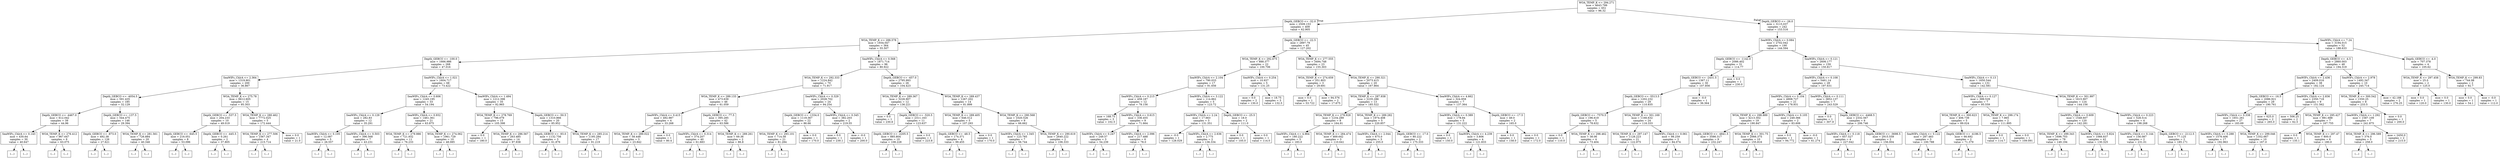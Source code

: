 digraph Tree {
node [shape=box] ;
0 [label="WOA_TEMP_K <= 294.271\nmse = 4643.799\nsamples = 651\nvalue = 96.32"] ;
1 [label="Depth_GEBCO <= -32.0\nmse = 2509.153\nsamples = 409\nvalue = 62.905"] ;
0 -> 1 [labeldistance=2.5, labelangle=45, headlabel="True"] ;
2 [label="WOA_TEMP_K <= 288.578\nmse = 1934.047\nsamples = 364\nvalue = 55.507"] ;
1 -> 2 ;
3 [label="Depth_GEBCO <= -100.0\nmse = 1666.986\nsamples = 268\nvalue = 47.016"] ;
2 -> 3 ;
4 [label="SeaWIFs_ChlrA <= 2.364\nmse = 1319.901\nsamples = 200\nvalue = 36.867"] ;
3 -> 4 ;
5 [label="Depth_GEBCO <= -4054.5\nmse = 591.435\nsamples = 185\nvalue = 32.129"] ;
4 -> 5 ;
6 [label="Depth_GEBCO <= -4467.0\nmse = 612.042\nsamples = 39\nvalue = 44.96"] ;
5 -> 6 ;
7 [label="SeaWIFs_ChlrA <= 0.143\nmse = 430.64\nsamples = 30\nvalue = 40.647"] ;
6 -> 7 ;
8 [label="(...)"] ;
7 -> 8 ;
17 [label="(...)"] ;
7 -> 17 ;
64 [label="WOA_TEMP_K <= 276.412\nmse = 967.647\nsamples = 9\nvalue = 63.075"] ;
6 -> 64 ;
65 [label="(...)"] ;
64 -> 65 ;
72 [label="(...)"] ;
64 -> 72 ;
81 [label="Depth_GEBCO <= -137.5\nmse = 544.475\nsamples = 146\nvalue = 29.394"] ;
5 -> 81 ;
82 [label="Depth_GEBCO <= -873.0\nmse = 492.38\nsamples = 126\nvalue = 27.621"] ;
81 -> 82 ;
83 [label="(...)"] ;
82 -> 83 ;
204 [label="(...)"] ;
82 -> 204 ;
273 [label="WOA_TEMP_K <= 281.561\nmse = 726.884\nsamples = 20\nvalue = 40.346"] ;
81 -> 273 ;
274 [label="(...)"] ;
273 -> 274 ;
285 [label="(...)"] ;
273 -> 285 ;
300 [label="WOA_TEMP_K <= 275.78\nmse = 6612.605\nsamples = 15\nvalue = 95.303"] ;
4 -> 300 ;
301 [label="Depth_GEBCO <= -537.5\nmse = 204.233\nsamples = 10\nvalue = 49.019"] ;
300 -> 301 ;
302 [label="Depth_GEBCO <= -645.5\nmse = 216.051\nsamples = 8\nvalue = 53.096"] ;
301 -> 302 ;
303 [label="(...)"] ;
302 -> 303 ;
306 [label="(...)"] ;
302 -> 306 ;
309 [label="Depth_GEBCO <= -445.5\nmse = 0.261\nsamples = 2\nvalue = 37.805"] ;
301 -> 309 ;
310 [label="(...)"] ;
309 -> 310 ;
311 [label="(...)"] ;
309 -> 311 ;
312 [label="WOA_TEMP_K <= 280.462\nmse = 7772.025\nsamples = 5\nvalue = 172.444"] ;
300 -> 312 ;
313 [label="WOA_TEMP_K <= 277.506\nmse = 1567.347\nsamples = 4\nvalue = 215.714"] ;
312 -> 313 ;
314 [label="(...)"] ;
313 -> 314 ;
317 [label="(...)"] ;
313 -> 317 ;
318 [label="mse = 0.0\nsamples = 1\nvalue = 21.0"] ;
312 -> 318 ;
319 [label="SeaWIFs_ChlrA <= 1.021\nmse = 1604.717\nsamples = 68\nvalue = 73.422"] ;
3 -> 319 ;
320 [label="SeaWIFs_ChlrA <= 0.606\nmse = 1245.195\nsamples = 33\nvalue = 54.194"] ;
319 -> 320 ;
321 [label="SeaWIFs_ChlrA <= 0.129\nmse = 282.83\nsamples = 12\nvalue = 35.291"] ;
320 -> 321 ;
322 [label="SeaWIFs_ChlrA <= 0.105\nmse = 12.087\nsamples = 5\nvalue = 26.557"] ;
321 -> 322 ;
323 [label="(...)"] ;
322 -> 323 ;
328 [label="(...)"] ;
322 -> 328 ;
329 [label="SeaWIFs_ChlrA <= 0.503\nmse = 396.568\nsamples = 7\nvalue = 43.231"] ;
321 -> 329 ;
330 [label="(...)"] ;
329 -> 330 ;
335 [label="(...)"] ;
329 -> 335 ;
336 [label="SeaWIFs_ChlrA <= 0.932\nmse = 1461.361\nsamples = 21\nvalue = 63.875"] ;
320 -> 336 ;
337 [label="WOA_TEMP_K <= 279.986\nmse = 721.932\nsamples = 11\nvalue = 76.233"] ;
336 -> 337 ;
338 [label="(...)"] ;
337 -> 338 ;
341 [label="(...)"] ;
337 -> 341 ;
350 [label="WOA_TEMP_K <= 274.062\nmse = 1961.729\nsamples = 10\nvalue = 48.085"] ;
336 -> 350 ;
351 [label="(...)"] ;
350 -> 351 ;
352 [label="(...)"] ;
350 -> 352 ;
353 [label="SeaWIFs_ChlrA <= 1.494\nmse = 1212.398\nsamples = 35\nvalue = 92.965"] ;
319 -> 353 ;
354 [label="WOA_TEMP_K <= 278.769\nmse = 796.079\nsamples = 15\nvalue = 105.398"] ;
353 -> 354 ;
355 [label="mse = 0.0\nsamples = 1\nvalue = 180.0"] ;
354 -> 355 ;
356 [label="WOA_TEMP_K <= 286.567\nmse = 263.485\nsamples = 14\nvalue = 97.938"] ;
354 -> 356 ;
357 [label="(...)"] ;
356 -> 357 ;
372 [label="(...)"] ;
356 -> 372 ;
373 [label="Depth_GEBCO <= -50.5\nmse = 1310.866\nsamples = 20\nvalue = 85.952"] ;
353 -> 373 ;
374 [label="Depth_GEBCO <= -93.0\nmse = 1132.756\nsamples = 3\nvalue = 61.876"] ;
373 -> 374 ;
375 [label="(...)"] ;
374 -> 375 ;
376 [label="(...)"] ;
374 -> 376 ;
379 [label="WOA_TEMP_K <= 285.214\nmse = 1195.284\nsamples = 17\nvalue = 91.219"] ;
373 -> 379 ;
380 [label="(...)"] ;
379 -> 380 ;
389 [label="(...)"] ;
379 -> 389 ;
394 [label="SeaWIFs_ChlrA <= 0.568\nmse = 1871.714\nsamples = 96\nvalue = 80.922"] ;
2 -> 394 ;
395 [label="WOA_TEMP_K <= 292.333\nmse = 1224.842\nsamples = 70\nvalue = 71.917"] ;
394 -> 395 ;
396 [label="WOA_TEMP_K <= 289.133\nmse = 473.639\nsamples = 46\nvalue = 61.059"] ;
395 -> 396 ;
397 [label="SeaWIFs_ChlrA <= 0.415\nmse = 492.987\nsamples = 4\nvalue = 33.268"] ;
396 -> 397 ;
398 [label="WOA_TEMP_K <= 289.022\nmse = 58.448\nsamples = 3\nvalue = 23.842"] ;
397 -> 398 ;
399 [label="(...)"] ;
398 -> 399 ;
400 [label="(...)"] ;
398 -> 400 ;
403 [label="mse = 0.0\nsamples = 1\nvalue = 80.4"] ;
397 -> 403 ;
404 [label="Depth_GEBCO <= -77.5\nmse = 395.285\nsamples = 42\nvalue = 63.586"] ;
396 -> 404 ;
405 [label="SeaWIFs_ChlrA <= 0.314\nmse = 374.207\nsamples = 40\nvalue = 61.683"] ;
404 -> 405 ;
406 [label="(...)"] ;
405 -> 406 ;
461 [label="(...)"] ;
405 -> 461 ;
468 [label="WOA_TEMP_K <= 289.261\nmse = 69.36\nsamples = 2\nvalue = 86.8"] ;
404 -> 468 ;
469 [label="(...)"] ;
468 -> 469 ;
470 [label="(...)"] ;
468 -> 470 ;
471 [label="SeaWIFs_ChlrA <= 0.329\nmse = 2028.702\nsamples = 24\nvalue = 94.254"] ;
395 -> 471 ;
472 [label="Depth_GEBCO <= -1334.0\nmse = 1119.367\nsamples = 22\nvalue = 86.66"] ;
471 -> 472 ;
473 [label="WOA_TEMP_K <= 293.101\nmse = 714.58\nsamples = 21\nvalue = 81.284"] ;
472 -> 473 ;
474 [label="(...)"] ;
473 -> 474 ;
493 [label="(...)"] ;
473 -> 493 ;
510 [label="mse = 0.0\nsamples = 1\nvalue = 170.0"] ;
472 -> 510 ;
511 [label="SeaWIFs_ChlrA <= 0.345\nmse = 382.203\nsamples = 2\nvalue = 219.55"] ;
471 -> 511 ;
512 [label="mse = 0.0\nsamples = 1\nvalue = 239.1"] ;
511 -> 512 ;
513 [label="mse = -0.0\nsamples = 1\nvalue = 200.0"] ;
511 -> 513 ;
514 [label="Depth_GEBCO <= -457.0\nmse = 2795.993\nsamples = 26\nvalue = 104.423"] ;
394 -> 514 ;
515 [label="WOA_TEMP_K <= 289.367\nmse = 3226.907\nsamples = 12\nvalue = 136.221"] ;
514 -> 515 ;
516 [label="mse = 0.0\nsamples = 1\nvalue = 230.6"] ;
515 -> 516 ;
517 [label="Depth_GEBCO <= -520.5\nmse = 2311.163\nsamples = 11\nvalue = 123.637"] ;
515 -> 517 ;
518 [label="Depth_GEBCO <= -2205.5\nmse = 885.804\nsamples = 10\nvalue = 108.228"] ;
517 -> 518 ;
519 [label="(...)"] ;
518 -> 519 ;
528 [label="(...)"] ;
518 -> 528 ;
533 [label="mse = 0.0\nsamples = 1\nvalue = 223.8"] ;
517 -> 533 ;
534 [label="WOA_TEMP_K <= 289.437\nmse = 1267.202\nsamples = 14\nvalue = 81.899"] ;
514 -> 534 ;
535 [label="WOA_TEMP_K <= 289.405\nmse = 646.512\nsamples = 5\nvalue = 107.293"] ;
534 -> 535 ;
536 [label="Depth_GEBCO <= -48.5\nmse = 174.371\nsamples = 4\nvalue = 99.455"] ;
535 -> 536 ;
537 [label="(...)"] ;
536 -> 537 ;
540 [label="(...)"] ;
536 -> 540 ;
541 [label="mse = 0.0\nsamples = 1\nvalue = 170.0"] ;
535 -> 541 ;
542 [label="WOA_TEMP_K <= 290.568\nmse = 1020.526\nsamples = 9\nvalue = 66.662"] ;
534 -> 542 ;
543 [label="SeaWIFs_ChlrA <= 1.345\nmse = 123.785\nsamples = 7\nvalue = 56.744"] ;
542 -> 543 ;
544 [label="(...)"] ;
543 -> 544 ;
545 [label="(...)"] ;
543 -> 545 ;
556 [label="WOA_TEMP_K <= 290.619\nmse = 2640.222\nsamples = 2\nvalue = 106.333"] ;
542 -> 556 ;
557 [label="(...)"] ;
556 -> 557 ;
558 [label="(...)"] ;
556 -> 558 ;
559 [label="Depth_GEBCO <= -22.5\nmse = 2897.79\nsamples = 45\nvalue = 127.202"] ;
1 -> 559 ;
560 [label="WOA_TEMP_K <= 292.675\nmse = 888.377\nsamples = 22\nvalue = 100.706"] ;
559 -> 560 ;
561 [label="SeaWIFs_ChlrA <= 2.104\nmse = 790.033\nsamples = 17\nvalue = 91.656"] ;
560 -> 561 ;
562 [label="SeaWIFs_ChlrA <= 0.215\nmse = 459.187\nsamples = 12\nvalue = 78.156"] ;
561 -> 562 ;
563 [label="mse = 168.75\nsamples = 3\nvalue = 102.5"] ;
562 -> 563 ;
564 [label="SeaWIFs_ChlrA <= 0.615\nmse = 336.455\nsamples = 9\nvalue = 71.664"] ;
562 -> 564 ;
565 [label="SeaWIFs_ChlrA <= 0.247\nmse = 249.57\nsamples = 3\nvalue = 54.239"] ;
564 -> 565 ;
566 [label="(...)"] ;
565 -> 566 ;
567 [label="(...)"] ;
565 -> 567 ;
568 [label="SeaWIFs_ChlrA <= 2.096\nmse = 217.488\nsamples = 6\nvalue = 78.0"] ;
564 -> 568 ;
569 [label="(...)"] ;
568 -> 569 ;
578 [label="(...)"] ;
568 -> 578 ;
579 [label="SeaWIFs_ChlrA <= 3.122\nmse = 114.862\nsamples = 5\nvalue = 123.72"] ;
561 -> 579 ;
580 [label="SeaWIFs_ChlrA <= 2.24\nmse = 17.663\nsamples = 3\nvalue = 131.351"] ;
579 -> 580 ;
581 [label="mse = -0.0\nsamples = 1\nvalue = 128.029"] ;
580 -> 581 ;
582 [label="SeaWIFs_ChlrA <= 2.636\nmse = 2.775\nsamples = 2\nvalue = 136.334"] ;
580 -> 582 ;
583 [label="(...)"] ;
582 -> 583 ;
584 [label="(...)"] ;
582 -> 584 ;
585 [label="Depth_GEBCO <= -25.5\nmse = 18.0\nsamples = 2\nvalue = 111.0"] ;
579 -> 585 ;
586 [label="mse = 0.0\nsamples = 1\nvalue = 105.0"] ;
585 -> 586 ;
587 [label="mse = 0.0\nsamples = 1\nvalue = 114.0"] ;
585 -> 587 ;
588 [label="SeaWIFs_ChlrA <= 0.254\nmse = 10.937\nsamples = 5\nvalue = 131.25"] ;
560 -> 588 ;
589 [label="mse = 0.0\nsamples = 2\nvalue = 130.0"] ;
588 -> 589 ;
590 [label="mse = 18.75\nsamples = 3\nvalue = 132.5"] ;
588 -> 590 ;
591 [label="WOA_TEMP_K <= 277.555\nmse = 3494.748\nsamples = 23\nvalue = 155.303"] ;
559 -> 591 ;
592 [label="WOA_TEMP_K <= 274.659\nmse = 351.803\nsamples = 3\nvalue = 29.691"] ;
591 -> 592 ;
593 [label="mse = 0.0\nsamples = 1\nvalue = 53.722"] ;
592 -> 593 ;
594 [label="mse = 94.576\nsamples = 2\nvalue = 17.675"] ;
592 -> 594 ;
595 [label="WOA_TEMP_K <= 290.321\nmse = 2073.415\nsamples = 20\nvalue = 167.864"] ;
591 -> 595 ;
596 [label="WOA_TEMP_K <= 287.938\nmse = 2235.286\nsamples = 13\nvalue = 185.522"] ;
595 -> 596 ;
597 [label="WOA_TEMP_K <= 278.928\nmse = 1234.289\nsamples = 8\nvalue = 164.91"] ;
596 -> 597 ;
598 [label="SeaWIFs_ChlrA <= 4.964\nmse = 180.222\nsamples = 5\nvalue = 183.0"] ;
597 -> 598 ;
599 [label="(...)"] ;
598 -> 599 ;
604 [label="(...)"] ;
598 -> 604 ;
607 [label="WOA_TEMP_K <= 284.474\nmse = 469.642\nsamples = 3\nvalue = 110.641"] ;
597 -> 607 ;
608 [label="(...)"] ;
607 -> 608 ;
611 [label="(...)"] ;
607 -> 611 ;
612 [label="WOA_TEMP_K <= 289.282\nmse = 1974.408\nsamples = 5\nvalue = 220.857"] ;
596 -> 612 ;
613 [label="SeaWIFs_ChlrA <= 2.044\nmse = 675.0\nsamples = 3\nvalue = 255.0"] ;
612 -> 613 ;
614 [label="(...)"] ;
613 -> 614 ;
615 [label="(...)"] ;
613 -> 615 ;
616 [label="Depth_GEBCO <= -17.0\nmse = 80.222\nsamples = 2\nvalue = 175.333"] ;
612 -> 616 ;
617 [label="(...)"] ;
616 -> 617 ;
618 [label="(...)"] ;
616 -> 618 ;
619 [label="SeaWIFs_ChlrA <= 4.662\nmse = 324.959\nsamples = 7\nvalue = 137.364"] ;
595 -> 619 ;
620 [label="SeaWIFs_ChlrA <= 0.389\nmse = 178.84\nsamples = 5\nvalue = 131.222"] ;
619 -> 620 ;
621 [label="mse = 0.0\nsamples = 1\nvalue = 150.0"] ;
620 -> 621 ;
622 [label="SeaWIFs_ChlrA <= 4.239\nmse = 3.806\nsamples = 4\nvalue = 121.833"] ;
620 -> 622 ;
623 [label="(...)"] ;
622 -> 623 ;
628 [label="(...)"] ;
622 -> 628 ;
629 [label="Depth_GEBCO <= -17.5\nmse = 49.0\nsamples = 2\nvalue = 165.0"] ;
619 -> 629 ;
630 [label="mse = 0.0\nsamples = 1\nvalue = 158.0"] ;
629 -> 630 ;
631 [label="mse = 0.0\nsamples = 1\nvalue = 172.0"] ;
629 -> 631 ;
632 [label="Depth_GEBCO <= -26.0\nmse = 3115.037\nsamples = 242\nvalue = 153.516"] ;
0 -> 632 [labeldistance=2.5, labelangle=-45, headlabel="False"] ;
633 [label="SeaWIFs_ChlrA <= 0.084\nmse = 2702.042\nsamples = 190\nvalue = 144.594"] ;
632 -> 633 ;
634 [label="Depth_GEBCO <= -1142.0\nmse = 2086.402\nsamples = 31\nvalue = 114.77"] ;
633 -> 634 ;
635 [label="Depth_GEBCO <= -2431.5\nmse = 1367.11\nsamples = 30\nvalue = 107.856"] ;
634 -> 635 ;
636 [label="Depth_GEBCO <= -5513.5\nmse = 1202.232\nsamples = 29\nvalue = 110.835"] ;
635 -> 636 ;
637 [label="Depth_GEBCO <= -7570.5\nmse = 196.619\nsamples = 5\nvalue = 78.632"] ;
636 -> 637 ;
638 [label="mse = 0.0\nsamples = 1\nvalue = 110.0"] ;
637 -> 638 ;
639 [label="WOA_TEMP_K <= 298.462\nmse = 38.06\nsamples = 4\nvalue = 73.404"] ;
637 -> 639 ;
640 [label="(...)"] ;
639 -> 640 ;
643 [label="(...)"] ;
639 -> 643 ;
646 [label="WOA_TEMP_K <= 301.169\nmse = 1166.632\nsamples = 24\nvalue = 116.333"] ;
636 -> 646 ;
647 [label="WOA_TEMP_K <= 297.147\nmse = 1128.223\nsamples = 21\nvalue = 122.975"] ;
646 -> 647 ;
648 [label="(...)"] ;
647 -> 648 ;
661 [label="(...)"] ;
647 -> 661 ;
684 [label="SeaWIFs_ChlrA <= 0.061\nmse = 98.259\nsamples = 3\nvalue = 84.074"] ;
646 -> 684 ;
685 [label="(...)"] ;
684 -> 685 ;
686 [label="(...)"] ;
684 -> 686 ;
689 [label="mse = -0.0\nsamples = 1\nvalue = 36.364"] ;
635 -> 689 ;
690 [label="mse = 0.0\nsamples = 1\nvalue = 230.0"] ;
634 -> 690 ;
691 [label="SeaWIFs_ChlrA <= 0.121\nmse = 2606.177\nsamples = 159\nvalue = 150.817"] ;
633 -> 691 ;
692 [label="SeaWIFs_ChlrA <= 0.108\nmse = 5461.14\nsamples = 28\nvalue = 197.631"] ;
691 -> 692 ;
693 [label="SeaWIFs_ChlrA <= 0.104\nmse = 4908.727\nsamples = 21\nvalue = 178.931"] ;
692 -> 693 ;
694 [label="WOA_TEMP_K <= 298.889\nmse = 4213.302\nsamples = 19\nvalue = 190.847"] ;
693 -> 694 ;
695 [label="Depth_GEBCO <= -4841.5\nmse = 3586.317\nsamples = 9\nvalue = 232.247"] ;
694 -> 695 ;
696 [label="(...)"] ;
695 -> 696 ;
699 [label="(...)"] ;
695 -> 699 ;
710 [label="WOA_TEMP_K <= 301.75\nmse = 2066.375\nsamples = 10\nvalue = 155.816"] ;
694 -> 710 ;
711 [label="(...)"] ;
710 -> 711 ;
726 [label="(...)"] ;
710 -> 726 ;
727 [label="SeaWIFs_ChlrA <= 0.105\nmse = 249.366\nsamples = 2\nvalue = 83.606"] ;
693 -> 727 ;
728 [label="mse = 0.0\nsamples = 1\nvalue = 94.772"] ;
727 -> 728 ;
729 [label="mse = -0.0\nsamples = 1\nvalue = 61.274"] ;
727 -> 729 ;
730 [label="SeaWIFs_ChlrA <= 0.111\nmse = 3852.137\nsamples = 7\nvalue = 243.529"] ;
692 -> 730 ;
731 [label="mse = 0.0\nsamples = 1\nvalue = 307.9"] ;
730 -> 731 ;
732 [label="Depth_GEBCO <= -4468.5\nmse = 2332.567\nsamples = 6\nvalue = 206.746"] ;
730 -> 732 ;
733 [label="SeaWIFs_ChlrA <= 0.118\nmse = 657.527\nsamples = 4\nvalue = 227.042"] ;
732 -> 733 ;
734 [label="(...)"] ;
733 -> 734 ;
739 [label="(...)"] ;
733 -> 739 ;
740 [label="Depth_GEBCO <= -3698.5\nmse = 2915.559\nsamples = 2\nvalue = 156.004"] ;
732 -> 740 ;
741 [label="(...)"] ;
740 -> 741 ;
742 [label="(...)"] ;
740 -> 742 ;
743 [label="SeaWIFs_ChlrA <= 0.13\nmse = 1650.544\nsamples = 131\nvalue = 142.581"] ;
691 -> 743 ;
744 [label="SeaWIFs_ChlrA <= 0.127\nmse = 399.529\nsamples = 7\nvalue = 95.559"] ;
743 -> 744 ;
745 [label="WOA_TEMP_K <= 300.623\nmse = 406.739\nsamples = 5\nvalue = 89.024"] ;
744 -> 745 ;
746 [label="SeaWIFs_ChlrA <= 0.122\nmse = 287.483\nsamples = 3\nvalue = 100.788"] ;
745 -> 746 ;
747 [label="(...)"] ;
746 -> 747 ;
748 [label="(...)"] ;
746 -> 748 ;
751 [label="Depth_GEBCO <= -4186.5\nmse = 66.692\nsamples = 2\nvalue = 71.379"] ;
745 -> 751 ;
752 [label="(...)"] ;
751 -> 752 ;
753 [label="(...)"] ;
751 -> 753 ;
754 [label="WOA_TEMP_K <= 299.174\nmse = 7.865\nsamples = 2\nvalue = 111.895"] ;
744 -> 754 ;
755 [label="mse = 0.0\nsamples = 1\nvalue = 114.7"] ;
754 -> 755 ;
756 [label="mse = 0.0\nsamples = 1\nvalue = 109.091"] ;
754 -> 756 ;
757 [label="WOA_TEMP_K <= 301.997\nmse = 1615.907\nsamples = 124\nvalue = 144.156"] ;
743 -> 757 ;
758 [label="SeaWIFs_ChlrA <= 0.609\nmse = 1548.607\nsamples = 120\nvalue = 142.281"] ;
757 -> 758 ;
759 [label="WOA_TEMP_K <= 299.343\nmse = 1696.703\nsamples = 78\nvalue = 149.194"] ;
758 -> 759 ;
760 [label="(...)"] ;
759 -> 760 ;
853 [label="(...)"] ;
759 -> 853 ;
890 [label="SeaWIFs_ChlrA <= 0.824\nmse = 1066.837\nsamples = 42\nvalue = 130.325"] ;
758 -> 890 ;
891 [label="(...)"] ;
890 -> 891 ;
912 [label="(...)"] ;
890 -> 912 ;
959 [label="SeaWIFs_ChlrA <= 0.223\nmse = 528.514\nsamples = 4\nvalue = 198.268"] ;
757 -> 959 ;
960 [label="SeaWIFs_ChlrA <= 0.144\nmse = 156.087\nsamples = 2\nvalue = 231.01"] ;
959 -> 960 ;
961 [label="(...)"] ;
960 -> 961 ;
962 [label="(...)"] ;
960 -> 962 ;
963 [label="Depth_GEBCO <= -2112.5\nmse = 77.125\nsamples = 2\nvalue = 185.171"] ;
959 -> 963 ;
964 [label="(...)"] ;
963 -> 964 ;
965 [label="(...)"] ;
963 -> 965 ;
966 [label="SeaWIFs_ChlrA <= 7.24\nmse = 3194.015\nsamples = 52\nvalue = 188.633"] ;
632 -> 966 ;
967 [label="Depth_GEBCO <= -4.5\nmse = 2860.003\nsamples = 48\nvalue = 194.319"] ;
966 -> 967 ;
968 [label="SeaWIFs_ChlrA <= 2.436\nmse = 2409.016\nsamples = 38\nvalue = 182.124"] ;
967 -> 968 ;
969 [label="Depth_GEBCO <= -16.5\nmse = 2086.921\nsamples = 29\nvalue = 190.761"] ;
968 -> 969 ;
970 [label="SeaWIFs_ChlrA <= 0.338\nmse = 1651.261\nsamples = 27\nvalue = 183.69"] ;
969 -> 970 ;
971 [label="SeaWIFs_ChlrA <= 0.288\nmse = 1576.406\nsamples = 17\nvalue = 192.963"] ;
970 -> 971 ;
972 [label="(...)"] ;
971 -> 972 ;
979 [label="(...)"] ;
971 -> 979 ;
982 [label="WOA_TEMP_K <= 299.046\nmse = 1352.667\nsamples = 10\nvalue = 167.0"] ;
970 -> 982 ;
983 [label="(...)"] ;
982 -> 983 ;
986 [label="(...)"] ;
982 -> 986 ;
991 [label="mse = 625.0\nsamples = 2\nvalue = 265.0"] ;
969 -> 991 ;
992 [label="SeaWIFs_ChlrA <= 2.836\nmse = 2350.718\nsamples = 9\nvalue = 151.562"] ;
968 -> 992 ;
993 [label="mse = 506.25\nsamples = 2\nvalue = 62.5"] ;
992 -> 993 ;
994 [label="WOA_TEMP_K <= 295.427\nmse = 981.688\nsamples = 7\nvalue = 167.755"] ;
992 -> 994 ;
995 [label="mse = 0.0\nsamples = 1\nvalue = 135.1"] ;
994 -> 995 ;
996 [label="WOA_TEMP_K <= 297.47\nmse = 800.0\nsamples = 6\nvalue = 180.0"] ;
994 -> 996 ;
997 [label="(...)"] ;
996 -> 997 ;
1000 [label="(...)"] ;
996 -> 1000 ;
1003 [label="SeaWIFs_ChlrA <= 2.978\nmse = 1492.347\nsamples = 10\nvalue = 245.714"] ;
967 -> 1003 ;
1004 [label="WOA_TEMP_K <= 300.542\nmse = 1550.25\nsamples = 8\nvalue = 233.5"] ;
1003 -> 1004 ;
1005 [label="SeaWIFs_ChlrA <= 1.292\nmse = 1587.109\nsamples = 7\nvalue = 241.875"] ;
1004 -> 1005 ;
1006 [label="WOA_TEMP_K <= 296.589\nmse = 376.0\nsamples = 5\nvalue = 258.0"] ;
1005 -> 1006 ;
1007 [label="(...)"] ;
1006 -> 1007 ;
1008 [label="(...)"] ;
1006 -> 1008 ;
1013 [label="mse = 2450.0\nsamples = 2\nvalue = 215.0"] ;
1005 -> 1013 ;
1014 [label="mse = 0.0\nsamples = 1\nvalue = 200.0"] ;
1004 -> 1014 ;
1015 [label="mse = 42.188\nsamples = 2\nvalue = 276.25"] ;
1003 -> 1015 ;
1016 [label="Depth_GEBCO <= -4.0\nmse = 707.378\nsamples = 4\nvalue = 105.62"] ;
966 -> 1016 ;
1017 [label="WOA_TEMP_K <= 297.458\nmse = 25.0\nsamples = 2\nvalue = 125.0"] ;
1016 -> 1017 ;
1018 [label="mse = 0.0\nsamples = 1\nvalue = 120.0"] ;
1017 -> 1018 ;
1019 [label="mse = 0.0\nsamples = 1\nvalue = 130.0"] ;
1017 -> 1019 ;
1020 [label="WOA_TEMP_K <= 299.83\nmse = 744.98\nsamples = 2\nvalue = 92.7"] ;
1016 -> 1020 ;
1021 [label="mse = 0.0\nsamples = 1\nvalue = 54.1"] ;
1020 -> 1021 ;
1022 [label="mse = -0.0\nsamples = 1\nvalue = 112.0"] ;
1020 -> 1022 ;
}